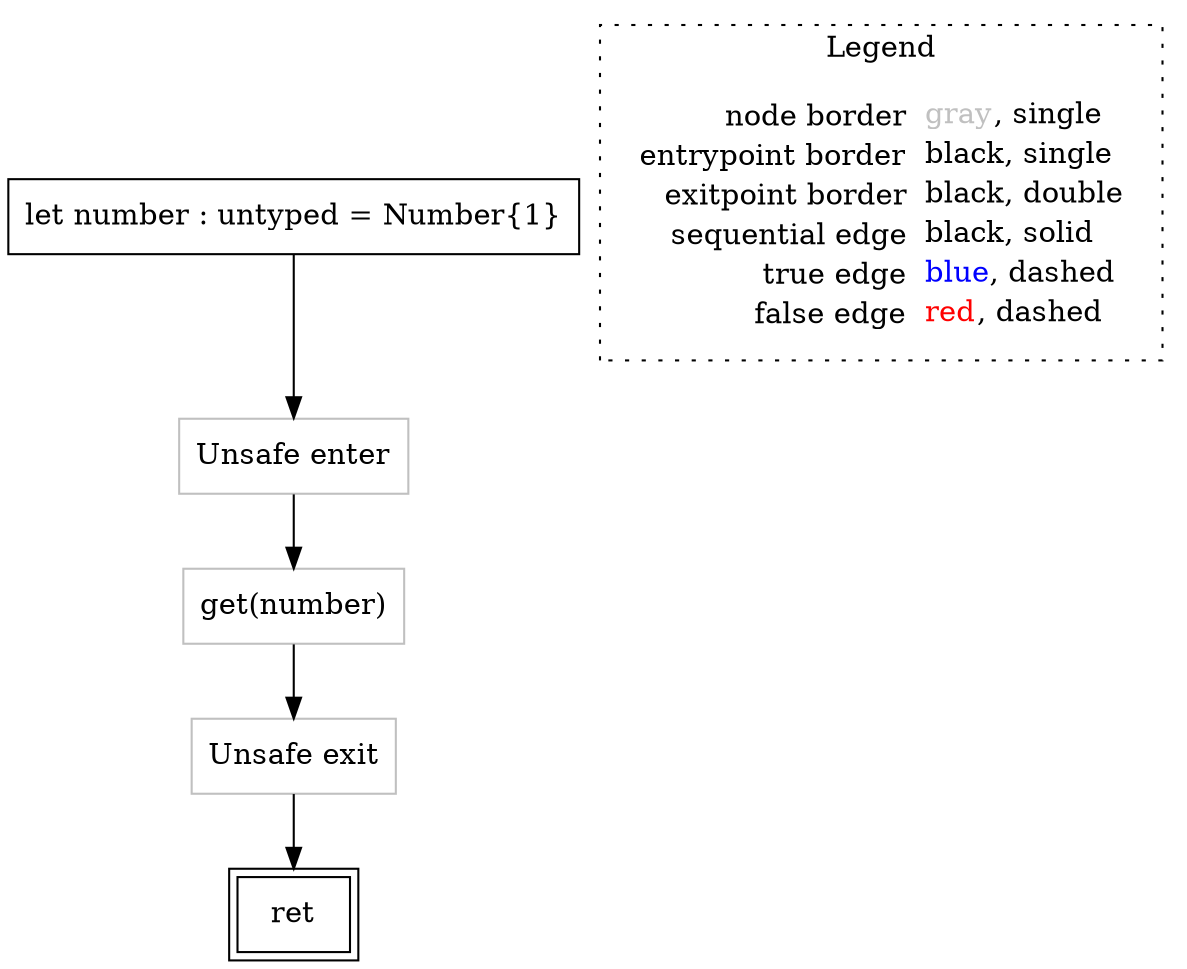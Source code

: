 digraph {
	"node0" [shape="rect",color="black",label=<let number : untyped = Number{1}>];
	"node1" [shape="rect",color="black",peripheries="2",label=<ret>];
	"node2" [shape="rect",color="gray",label=<get(number)>];
	"node3" [shape="rect",color="gray",label=<Unsafe enter>];
	"node4" [shape="rect",color="gray",label=<Unsafe exit>];
	"node2" -> "node4" [color="black"];
	"node3" -> "node2" [color="black"];
	"node4" -> "node1" [color="black"];
	"node0" -> "node3" [color="black"];
subgraph cluster_legend {
	label="Legend";
	style=dotted;
	node [shape=plaintext];
	"legend" [label=<<table border="0" cellpadding="2" cellspacing="0" cellborder="0"><tr><td align="right">node border&nbsp;</td><td align="left"><font color="gray">gray</font>, single</td></tr><tr><td align="right">entrypoint border&nbsp;</td><td align="left"><font color="black">black</font>, single</td></tr><tr><td align="right">exitpoint border&nbsp;</td><td align="left"><font color="black">black</font>, double</td></tr><tr><td align="right">sequential edge&nbsp;</td><td align="left"><font color="black">black</font>, solid</td></tr><tr><td align="right">true edge&nbsp;</td><td align="left"><font color="blue">blue</font>, dashed</td></tr><tr><td align="right">false edge&nbsp;</td><td align="left"><font color="red">red</font>, dashed</td></tr></table>>];
}

}
